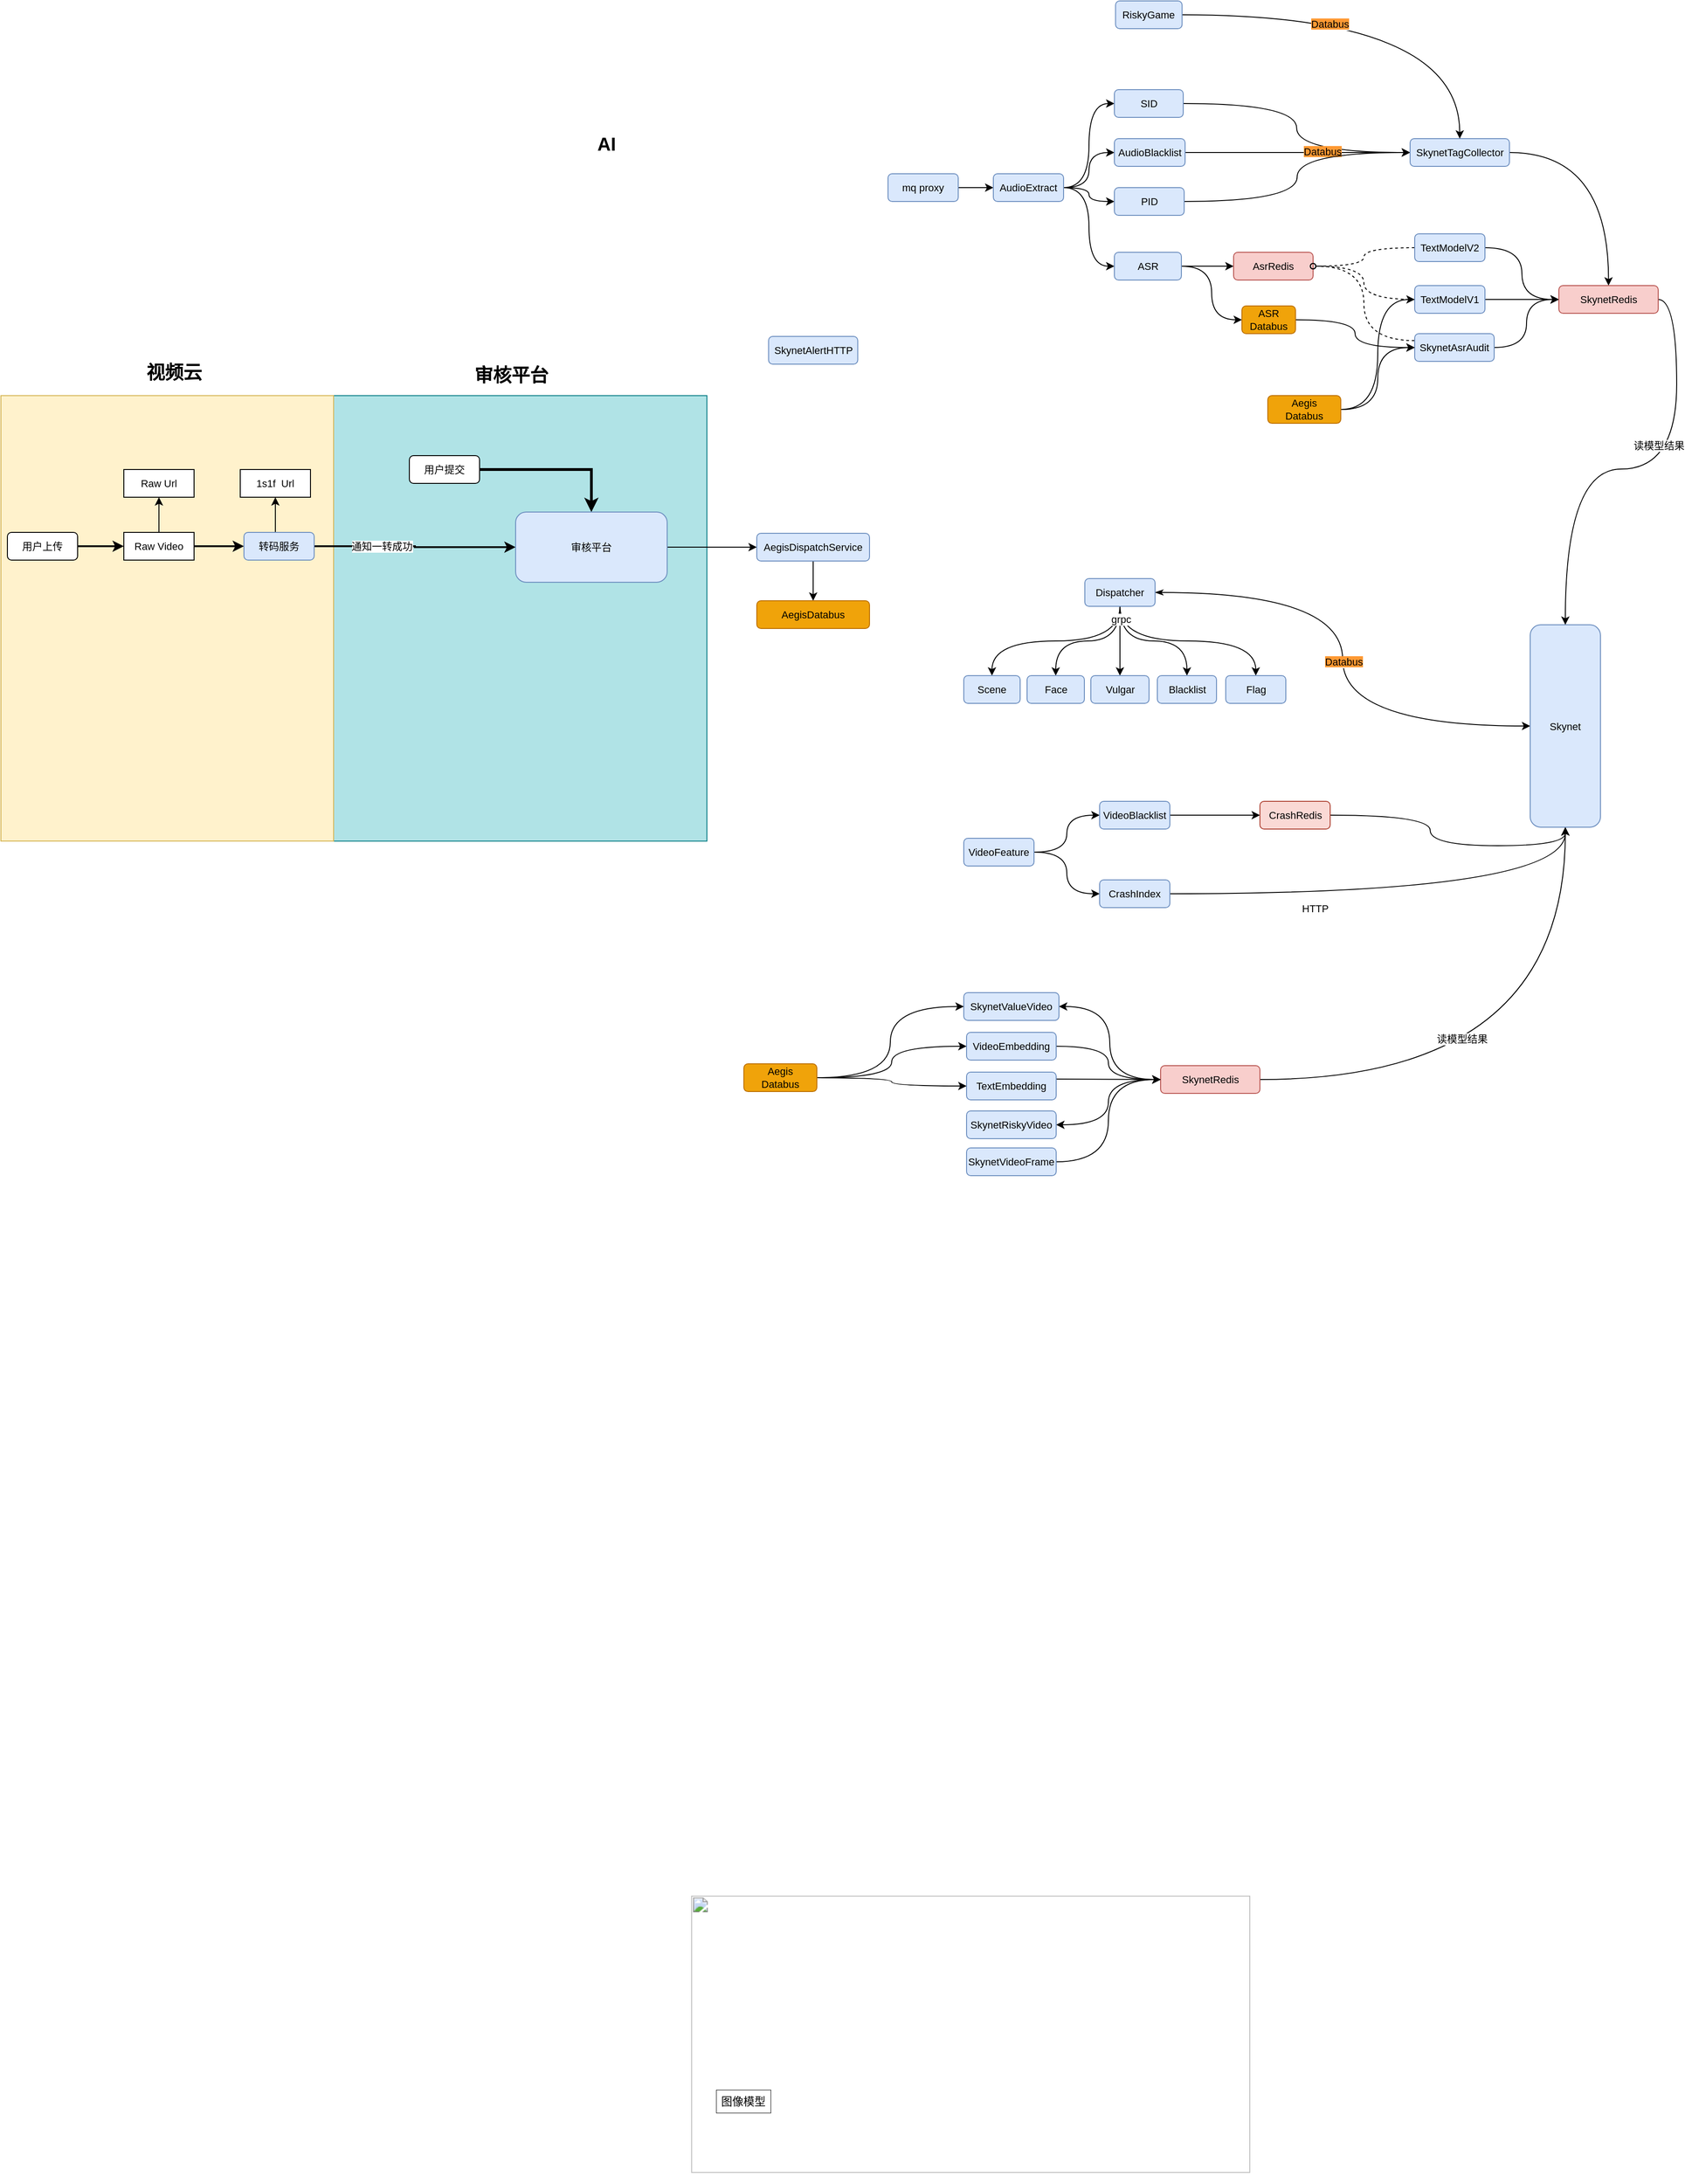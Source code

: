 <mxfile version="21.6.2" type="github">
  <diagram id="Mzif3MlfNewGBexyQ6pW" name="新机审流程">
    <mxGraphModel dx="2603" dy="1522" grid="0" gridSize="10" guides="1" tooltips="1" connect="1" arrows="1" fold="1" page="1" pageScale="1" pageWidth="1169" pageHeight="827" math="0" shadow="0">
      <root>
        <mxCell id="0" />
        <mxCell id="1" parent="0" />
        <mxCell id="kGWkDboD7di_XbReE8EX-249" value="" style="rounded=0;whiteSpace=wrap;html=1;fontSize=11;fillColor=#b0e3e6;strokeColor=#0e8088;" parent="1" vertex="1">
          <mxGeometry x="-209" y="75.06" width="404" height="482" as="geometry" />
        </mxCell>
        <mxCell id="kGWkDboD7di_XbReE8EX-247" value="" style="rounded=0;whiteSpace=wrap;html=1;fontSize=11;fillColor=#fff2cc;strokeColor=#d6b656;" parent="1" vertex="1">
          <mxGeometry x="-569" y="75.06" width="360" height="481.94" as="geometry" />
        </mxCell>
        <mxCell id="kGWkDboD7di_XbReE8EX-1" value="视频云" style="text;html=1;align=center;verticalAlign=middle;resizable=0;points=[];autosize=1;strokeColor=none;fillColor=none;fontStyle=1;fontSize=20;" parent="1" vertex="1">
          <mxGeometry x="-417" y="35" width="70" height="28" as="geometry" />
        </mxCell>
        <mxCell id="kGWkDboD7di_XbReE8EX-31" style="edgeStyle=orthogonalEdgeStyle;rounded=0;orthogonalLoop=1;jettySize=auto;html=1;exitX=1;exitY=0.5;exitDx=0;exitDy=0;entryX=0;entryY=0.5;entryDx=0;entryDy=0;fontSize=11;" parent="1" source="kGWkDboD7di_XbReE8EX-3" target="kGWkDboD7di_XbReE8EX-30" edge="1">
          <mxGeometry relative="1" as="geometry" />
        </mxCell>
        <mxCell id="kGWkDboD7di_XbReE8EX-3" value="&lt;span style=&quot;font-size: 11px;&quot;&gt;mq proxy&lt;/span&gt;" style="rounded=1;whiteSpace=wrap;html=1;fontSize=11;fillColor=#dae8fc;strokeColor=#6c8ebf;" parent="1" vertex="1">
          <mxGeometry x="391" y="-165" width="76" height="30" as="geometry" />
        </mxCell>
        <mxCell id="kGWkDboD7di_XbReE8EX-4" value="Raw Url" style="rounded=0;whiteSpace=wrap;html=1;fontSize=11;" parent="1" vertex="1">
          <mxGeometry x="-436" y="155" width="76" height="30" as="geometry" />
        </mxCell>
        <mxCell id="kGWkDboD7di_XbReE8EX-12" style="edgeStyle=orthogonalEdgeStyle;rounded=0;orthogonalLoop=1;jettySize=auto;html=1;exitX=1;exitY=0.5;exitDx=0;exitDy=0;entryX=0;entryY=0.5;entryDx=0;entryDy=0;fontSize=11;strokeWidth=2;" parent="1" source="kGWkDboD7di_XbReE8EX-7" target="kGWkDboD7di_XbReE8EX-11" edge="1">
          <mxGeometry relative="1" as="geometry" />
        </mxCell>
        <mxCell id="vf4R6eB1hgoiosgvf34Q-3" style="edgeStyle=orthogonalEdgeStyle;rounded=0;orthogonalLoop=1;jettySize=auto;html=1;exitX=0.5;exitY=0;exitDx=0;exitDy=0;entryX=0.5;entryY=1;entryDx=0;entryDy=0;" parent="1" source="kGWkDboD7di_XbReE8EX-7" target="kGWkDboD7di_XbReE8EX-4" edge="1">
          <mxGeometry relative="1" as="geometry" />
        </mxCell>
        <mxCell id="kGWkDboD7di_XbReE8EX-7" value="Raw Video" style="rounded=0;whiteSpace=wrap;html=1;fontSize=11;" parent="1" vertex="1">
          <mxGeometry x="-436" y="223" width="76" height="30" as="geometry" />
        </mxCell>
        <mxCell id="kGWkDboD7di_XbReE8EX-9" value="1s1f&amp;nbsp; Url" style="rounded=0;whiteSpace=wrap;html=1;fontSize=11;" parent="1" vertex="1">
          <mxGeometry x="-310" y="155" width="76" height="30" as="geometry" />
        </mxCell>
        <mxCell id="kGWkDboD7di_XbReE8EX-23" style="edgeStyle=orthogonalEdgeStyle;rounded=0;orthogonalLoop=1;jettySize=auto;html=1;exitX=1;exitY=0.5;exitDx=0;exitDy=0;entryX=0;entryY=0.5;entryDx=0;entryDy=0;fontSize=11;strokeWidth=2;" parent="1" source="kGWkDboD7di_XbReE8EX-11" target="kGWkDboD7di_XbReE8EX-21" edge="1">
          <mxGeometry relative="1" as="geometry" />
        </mxCell>
        <mxCell id="kGWkDboD7di_XbReE8EX-24" value="通知一转成功" style="edgeLabel;html=1;align=center;verticalAlign=middle;resizable=0;points=[];fontSize=11;" parent="kGWkDboD7di_XbReE8EX-23" vertex="1" connectable="0">
          <mxGeometry x="-0.332" relative="1" as="geometry">
            <mxPoint as="offset" />
          </mxGeometry>
        </mxCell>
        <mxCell id="vf4R6eB1hgoiosgvf34Q-4" style="edgeStyle=orthogonalEdgeStyle;rounded=0;orthogonalLoop=1;jettySize=auto;html=1;exitX=0.5;exitY=0;exitDx=0;exitDy=0;entryX=0.5;entryY=1;entryDx=0;entryDy=0;" parent="1" source="kGWkDboD7di_XbReE8EX-11" target="kGWkDboD7di_XbReE8EX-9" edge="1">
          <mxGeometry relative="1" as="geometry" />
        </mxCell>
        <mxCell id="kGWkDboD7di_XbReE8EX-11" value="转码服务" style="rounded=1;whiteSpace=wrap;html=1;fontSize=11;fillColor=#dae8fc;strokeColor=#6c8ebf;" parent="1" vertex="1">
          <mxGeometry x="-306" y="223" width="76" height="30" as="geometry" />
        </mxCell>
        <mxCell id="kGWkDboD7di_XbReE8EX-14" value="审核平台" style="text;html=1;align=center;verticalAlign=middle;resizable=0;points=[];autosize=1;strokeColor=none;fillColor=none;fontStyle=1;fontSize=20;" parent="1" vertex="1">
          <mxGeometry x="-62" y="38" width="90" height="28" as="geometry" />
        </mxCell>
        <mxCell id="kGWkDboD7di_XbReE8EX-17" style="edgeStyle=orthogonalEdgeStyle;rounded=0;orthogonalLoop=1;jettySize=auto;html=1;exitX=1;exitY=0.5;exitDx=0;exitDy=0;entryX=0;entryY=0.5;entryDx=0;entryDy=0;fontSize=11;strokeWidth=2;" parent="1" source="kGWkDboD7di_XbReE8EX-16" target="kGWkDboD7di_XbReE8EX-7" edge="1">
          <mxGeometry relative="1" as="geometry" />
        </mxCell>
        <mxCell id="kGWkDboD7di_XbReE8EX-16" value="用户上传" style="rounded=1;whiteSpace=wrap;html=1;fontSize=11;" parent="1" vertex="1">
          <mxGeometry x="-562" y="223" width="76" height="30" as="geometry" />
        </mxCell>
        <mxCell id="kGWkDboD7di_XbReE8EX-22" style="edgeStyle=orthogonalEdgeStyle;rounded=0;orthogonalLoop=1;jettySize=auto;html=1;exitX=1;exitY=0.5;exitDx=0;exitDy=0;fontSize=11;strokeWidth=3;" parent="1" source="kGWkDboD7di_XbReE8EX-18" target="kGWkDboD7di_XbReE8EX-21" edge="1">
          <mxGeometry relative="1" as="geometry" />
        </mxCell>
        <mxCell id="kGWkDboD7di_XbReE8EX-18" value="用户提交" style="rounded=1;whiteSpace=wrap;html=1;fontSize=11;" parent="1" vertex="1">
          <mxGeometry x="-127" y="140" width="76" height="30" as="geometry" />
        </mxCell>
        <mxCell id="vf4R6eB1hgoiosgvf34Q-8" style="edgeStyle=orthogonalEdgeStyle;rounded=0;orthogonalLoop=1;jettySize=auto;html=1;exitX=1;exitY=0.5;exitDx=0;exitDy=0;" parent="1" source="kGWkDboD7di_XbReE8EX-21" target="vf4R6eB1hgoiosgvf34Q-7" edge="1">
          <mxGeometry relative="1" as="geometry" />
        </mxCell>
        <mxCell id="kGWkDboD7di_XbReE8EX-21" value="审核平台" style="rounded=1;whiteSpace=wrap;html=1;fontSize=11;fillColor=#dae8fc;strokeColor=#6c8ebf;" parent="1" vertex="1">
          <mxGeometry x="-12" y="201" width="164" height="76" as="geometry" />
        </mxCell>
        <mxCell id="vf4R6eB1hgoiosgvf34Q-69" style="edgeStyle=orthogonalEdgeStyle;curved=1;rounded=0;orthogonalLoop=1;jettySize=auto;html=1;exitX=1;exitY=0.5;exitDx=0;exitDy=0;entryX=0;entryY=0.5;entryDx=0;entryDy=0;" parent="1" source="kGWkDboD7di_XbReE8EX-30" target="kGWkDboD7di_XbReE8EX-33" edge="1">
          <mxGeometry relative="1" as="geometry" />
        </mxCell>
        <mxCell id="vf4R6eB1hgoiosgvf34Q-70" style="edgeStyle=orthogonalEdgeStyle;curved=1;rounded=0;orthogonalLoop=1;jettySize=auto;html=1;exitX=1;exitY=0.5;exitDx=0;exitDy=0;entryX=0;entryY=0.5;entryDx=0;entryDy=0;" parent="1" source="kGWkDboD7di_XbReE8EX-30" target="kGWkDboD7di_XbReE8EX-34" edge="1">
          <mxGeometry relative="1" as="geometry" />
        </mxCell>
        <mxCell id="vf4R6eB1hgoiosgvf34Q-71" style="edgeStyle=orthogonalEdgeStyle;curved=1;rounded=0;orthogonalLoop=1;jettySize=auto;html=1;exitX=1;exitY=0.5;exitDx=0;exitDy=0;entryX=0;entryY=0.5;entryDx=0;entryDy=0;" parent="1" source="kGWkDboD7di_XbReE8EX-30" target="kGWkDboD7di_XbReE8EX-37" edge="1">
          <mxGeometry relative="1" as="geometry" />
        </mxCell>
        <mxCell id="vf4R6eB1hgoiosgvf34Q-72" style="edgeStyle=orthogonalEdgeStyle;curved=1;rounded=0;orthogonalLoop=1;jettySize=auto;html=1;exitX=1;exitY=0.5;exitDx=0;exitDy=0;entryX=0;entryY=0.5;entryDx=0;entryDy=0;" parent="1" source="kGWkDboD7di_XbReE8EX-30" target="kGWkDboD7di_XbReE8EX-32" edge="1">
          <mxGeometry relative="1" as="geometry" />
        </mxCell>
        <mxCell id="kGWkDboD7di_XbReE8EX-30" value="&lt;span style=&quot;font-size: 11px;&quot;&gt;AudioExtract&lt;/span&gt;" style="rounded=1;whiteSpace=wrap;html=1;fontSize=11;fillColor=#dae8fc;strokeColor=#6c8ebf;" parent="1" vertex="1">
          <mxGeometry x="505" y="-165" width="76" height="30" as="geometry" />
        </mxCell>
        <mxCell id="vf4R6eB1hgoiosgvf34Q-60" style="edgeStyle=orthogonalEdgeStyle;curved=1;rounded=0;orthogonalLoop=1;jettySize=auto;html=1;exitX=1;exitY=0.5;exitDx=0;exitDy=0;entryX=0;entryY=0.5;entryDx=0;entryDy=0;" parent="1" source="kGWkDboD7di_XbReE8EX-32" target="vf4R6eB1hgoiosgvf34Q-45" edge="1">
          <mxGeometry relative="1" as="geometry" />
        </mxCell>
        <mxCell id="vf4R6eB1hgoiosgvf34Q-61" style="edgeStyle=orthogonalEdgeStyle;curved=1;rounded=0;orthogonalLoop=1;jettySize=auto;html=1;exitX=1;exitY=0.5;exitDx=0;exitDy=0;entryX=0;entryY=0.5;entryDx=0;entryDy=0;" parent="1" source="kGWkDboD7di_XbReE8EX-32" target="kGWkDboD7di_XbReE8EX-55" edge="1">
          <mxGeometry relative="1" as="geometry" />
        </mxCell>
        <mxCell id="kGWkDboD7di_XbReE8EX-32" value="&lt;span style=&quot;font-size: 11px;&quot;&gt;ASR&lt;/span&gt;" style="rounded=1;whiteSpace=wrap;html=1;fontSize=11;fillColor=#dae8fc;strokeColor=#6c8ebf;" parent="1" vertex="1">
          <mxGeometry x="636" y="-80" width="72.5" height="30" as="geometry" />
        </mxCell>
        <mxCell id="vf4R6eB1hgoiosgvf34Q-53" style="edgeStyle=orthogonalEdgeStyle;curved=1;rounded=0;orthogonalLoop=1;jettySize=auto;html=1;exitX=1;exitY=0.5;exitDx=0;exitDy=0;entryX=0;entryY=0.5;entryDx=0;entryDy=0;" parent="1" source="kGWkDboD7di_XbReE8EX-33" target="kGWkDboD7di_XbReE8EX-45" edge="1">
          <mxGeometry relative="1" as="geometry">
            <mxPoint x="753.83" y="-188" as="targetPoint" />
          </mxGeometry>
        </mxCell>
        <mxCell id="kGWkDboD7di_XbReE8EX-33" value="&lt;span style=&quot;font-size: 11px;&quot;&gt;SID&lt;/span&gt;" style="rounded=1;whiteSpace=wrap;html=1;fontSize=11;fillColor=#dae8fc;strokeColor=#6c8ebf;" parent="1" vertex="1">
          <mxGeometry x="636" y="-256" width="74.5" height="30" as="geometry" />
        </mxCell>
        <mxCell id="vf4R6eB1hgoiosgvf34Q-54" style="edgeStyle=orthogonalEdgeStyle;curved=1;rounded=0;orthogonalLoop=1;jettySize=auto;html=1;exitX=1;exitY=0.5;exitDx=0;exitDy=0;entryX=0;entryY=0.5;entryDx=0;entryDy=0;" parent="1" source="kGWkDboD7di_XbReE8EX-34" target="kGWkDboD7di_XbReE8EX-45" edge="1">
          <mxGeometry relative="1" as="geometry">
            <mxPoint x="855" y="-188" as="targetPoint" />
          </mxGeometry>
        </mxCell>
        <mxCell id="vf4R6eB1hgoiosgvf34Q-57" value="&lt;span style=&quot;background-color: rgb(255, 153, 51);&quot;&gt;Databus&lt;/span&gt;" style="edgeLabel;html=1;align=center;verticalAlign=middle;resizable=0;points=[];" parent="vf4R6eB1hgoiosgvf34Q-54" vertex="1" connectable="0">
          <mxGeometry x="0.218" y="1" relative="1" as="geometry">
            <mxPoint as="offset" />
          </mxGeometry>
        </mxCell>
        <mxCell id="kGWkDboD7di_XbReE8EX-34" value="&lt;span style=&quot;font-size: 11px;&quot;&gt;AudioBlacklist&lt;/span&gt;" style="rounded=1;whiteSpace=wrap;html=1;fontSize=11;fillColor=#dae8fc;strokeColor=#6c8ebf;" parent="1" vertex="1">
          <mxGeometry x="636" y="-203" width="76.5" height="30" as="geometry" />
        </mxCell>
        <mxCell id="vf4R6eB1hgoiosgvf34Q-55" style="edgeStyle=orthogonalEdgeStyle;curved=1;rounded=0;orthogonalLoop=1;jettySize=auto;html=1;exitX=1;exitY=0.5;exitDx=0;exitDy=0;entryX=0;entryY=0.5;entryDx=0;entryDy=0;" parent="1" source="kGWkDboD7di_XbReE8EX-37" target="kGWkDboD7di_XbReE8EX-45" edge="1">
          <mxGeometry relative="1" as="geometry">
            <mxPoint x="753.83" y="-188" as="targetPoint" />
          </mxGeometry>
        </mxCell>
        <mxCell id="kGWkDboD7di_XbReE8EX-37" value="&lt;span style=&quot;font-size: 11px;&quot;&gt;PID&lt;/span&gt;" style="rounded=1;whiteSpace=wrap;html=1;fontSize=11;fillColor=#dae8fc;strokeColor=#6c8ebf;" parent="1" vertex="1">
          <mxGeometry x="636" y="-150" width="75.5" height="30" as="geometry" />
        </mxCell>
        <mxCell id="kGWkDboD7di_XbReE8EX-77" style="edgeStyle=orthogonalEdgeStyle;curved=1;rounded=0;orthogonalLoop=1;jettySize=auto;html=1;exitX=1;exitY=0.5;exitDx=0;exitDy=0;entryX=0;entryY=0.5;entryDx=0;entryDy=0;fontSize=11;startArrow=none;startFill=0;" parent="1" source="kGWkDboD7di_XbReE8EX-42" target="vf4R6eB1hgoiosgvf34Q-9" edge="1">
          <mxGeometry relative="1" as="geometry" />
        </mxCell>
        <mxCell id="vf4R6eB1hgoiosgvf34Q-65" style="edgeStyle=orthogonalEdgeStyle;curved=1;rounded=0;orthogonalLoop=1;jettySize=auto;html=1;exitX=0;exitY=0.25;exitDx=0;exitDy=0;entryX=1;entryY=0.5;entryDx=0;entryDy=0;strokeColor=default;endArrow=oval;endFill=0;dashed=1;" parent="1" source="kGWkDboD7di_XbReE8EX-42" target="kGWkDboD7di_XbReE8EX-55" edge="1">
          <mxGeometry relative="1" as="geometry" />
        </mxCell>
        <mxCell id="kGWkDboD7di_XbReE8EX-42" value="&lt;span style=&quot;font-size: 11px;&quot;&gt;SkynetAsrAudit&lt;/span&gt;" style="rounded=1;whiteSpace=wrap;html=1;fontSize=11;fillColor=#dae8fc;strokeColor=#6c8ebf;" parent="1" vertex="1">
          <mxGeometry x="961" y="8" width="86" height="30" as="geometry" />
        </mxCell>
        <mxCell id="vf4R6eB1hgoiosgvf34Q-59" style="edgeStyle=orthogonalEdgeStyle;curved=1;rounded=0;orthogonalLoop=1;jettySize=auto;html=1;exitX=1;exitY=0.5;exitDx=0;exitDy=0;entryX=0.5;entryY=0;entryDx=0;entryDy=0;" parent="1" source="kGWkDboD7di_XbReE8EX-45" target="vf4R6eB1hgoiosgvf34Q-9" edge="1">
          <mxGeometry relative="1" as="geometry">
            <mxPoint x="1099" y="-180" as="targetPoint" />
          </mxGeometry>
        </mxCell>
        <mxCell id="kGWkDboD7di_XbReE8EX-45" value="&lt;span style=&quot;font-size: 11px;&quot;&gt;SkynetTagCollector&lt;/span&gt;" style="rounded=1;whiteSpace=wrap;html=1;fontSize=11;fillColor=#dae8fc;strokeColor=#6c8ebf;" parent="1" vertex="1">
          <mxGeometry x="956" y="-203" width="107.5" height="30" as="geometry" />
        </mxCell>
        <mxCell id="kGWkDboD7di_XbReE8EX-55" value="&lt;span style=&quot;font-size: 11px;&quot;&gt;AsrRedis&lt;/span&gt;" style="rounded=1;whiteSpace=wrap;html=1;fontSize=11;fillColor=#f8cecc;strokeColor=#b85450;" parent="1" vertex="1">
          <mxGeometry x="765" y="-80" width="86" height="30" as="geometry" />
        </mxCell>
        <mxCell id="vf4R6eB1hgoiosgvf34Q-23" style="edgeStyle=orthogonalEdgeStyle;curved=1;rounded=0;orthogonalLoop=1;jettySize=auto;html=1;exitX=1;exitY=0.5;exitDx=0;exitDy=0;entryX=0.5;entryY=1;entryDx=0;entryDy=0;" parent="1" source="kGWkDboD7di_XbReE8EX-59" target="kGWkDboD7di_XbReE8EX-29" edge="1">
          <mxGeometry relative="1" as="geometry" />
        </mxCell>
        <mxCell id="vf4R6eB1hgoiosgvf34Q-37" value="读模型结果" style="edgeLabel;html=1;align=center;verticalAlign=middle;resizable=0;points=[];" parent="vf4R6eB1hgoiosgvf34Q-23" vertex="1" connectable="0">
          <mxGeometry x="-0.276" y="44" relative="1" as="geometry">
            <mxPoint as="offset" />
          </mxGeometry>
        </mxCell>
        <mxCell id="kGWkDboD7di_XbReE8EX-59" value="&lt;span style=&quot;font-size: 11px;&quot;&gt;SkynetRedis&lt;/span&gt;" style="rounded=1;whiteSpace=wrap;html=1;fontSize=11;fillColor=#f8cecc;strokeColor=#b85450;flipH=0;flipV=0;" parent="1" vertex="1">
          <mxGeometry x="686" y="800" width="107.5" height="30" as="geometry" />
        </mxCell>
        <mxCell id="kGWkDboD7di_XbReE8EX-75" style="edgeStyle=orthogonalEdgeStyle;curved=1;rounded=0;orthogonalLoop=1;jettySize=auto;html=1;exitX=1;exitY=0.5;exitDx=0;exitDy=0;fontSize=11;startArrow=none;startFill=0;" parent="1" source="kGWkDboD7di_XbReE8EX-62" target="vf4R6eB1hgoiosgvf34Q-9" edge="1">
          <mxGeometry relative="1" as="geometry" />
        </mxCell>
        <mxCell id="vf4R6eB1hgoiosgvf34Q-64" style="edgeStyle=orthogonalEdgeStyle;curved=1;rounded=0;orthogonalLoop=1;jettySize=auto;html=1;exitX=0;exitY=0.5;exitDx=0;exitDy=0;entryX=1;entryY=0.5;entryDx=0;entryDy=0;strokeColor=default;endArrow=oval;endFill=0;dashed=1;" parent="1" source="kGWkDboD7di_XbReE8EX-62" target="kGWkDboD7di_XbReE8EX-55" edge="1">
          <mxGeometry relative="1" as="geometry" />
        </mxCell>
        <mxCell id="kGWkDboD7di_XbReE8EX-62" value="TextModelV1" style="rounded=1;whiteSpace=wrap;html=1;fontSize=11;fillColor=#dae8fc;strokeColor=#6c8ebf;" parent="1" vertex="1">
          <mxGeometry x="961" y="-44" width="76" height="30" as="geometry" />
        </mxCell>
        <mxCell id="kGWkDboD7di_XbReE8EX-74" style="edgeStyle=orthogonalEdgeStyle;curved=1;rounded=0;orthogonalLoop=1;jettySize=auto;html=1;exitX=1;exitY=0.5;exitDx=0;exitDy=0;fontSize=11;startArrow=none;startFill=0;entryX=0;entryY=0.5;entryDx=0;entryDy=0;" parent="1" source="kGWkDboD7di_XbReE8EX-63" target="vf4R6eB1hgoiosgvf34Q-9" edge="1">
          <mxGeometry relative="1" as="geometry" />
        </mxCell>
        <mxCell id="vf4R6eB1hgoiosgvf34Q-62" style="edgeStyle=orthogonalEdgeStyle;curved=1;rounded=0;orthogonalLoop=1;jettySize=auto;html=1;exitX=0;exitY=0.5;exitDx=0;exitDy=0;entryX=1;entryY=0.5;entryDx=0;entryDy=0;strokeColor=default;endArrow=oval;endFill=0;dashed=1;" parent="1" source="kGWkDboD7di_XbReE8EX-63" target="kGWkDboD7di_XbReE8EX-55" edge="1">
          <mxGeometry relative="1" as="geometry" />
        </mxCell>
        <mxCell id="kGWkDboD7di_XbReE8EX-63" value="TextModelV2" style="rounded=1;whiteSpace=wrap;html=1;fontSize=11;fillColor=#dae8fc;strokeColor=#6c8ebf;" parent="1" vertex="1">
          <mxGeometry x="961" y="-100" width="76" height="30" as="geometry" />
        </mxCell>
        <mxCell id="vf4R6eB1hgoiosgvf34Q-12" style="edgeStyle=orthogonalEdgeStyle;curved=1;rounded=0;orthogonalLoop=1;jettySize=auto;html=1;exitX=1;exitY=0.5;exitDx=0;exitDy=0;entryX=0;entryY=0.5;entryDx=0;entryDy=0;" parent="1" source="kGWkDboD7di_XbReE8EX-79" target="kGWkDboD7di_XbReE8EX-98" edge="1">
          <mxGeometry relative="1" as="geometry" />
        </mxCell>
        <mxCell id="vf4R6eB1hgoiosgvf34Q-13" style="edgeStyle=orthogonalEdgeStyle;curved=1;rounded=0;orthogonalLoop=1;jettySize=auto;html=1;exitX=1;exitY=0.5;exitDx=0;exitDy=0;entryX=0;entryY=0.5;entryDx=0;entryDy=0;" parent="1" source="kGWkDboD7di_XbReE8EX-79" target="kGWkDboD7di_XbReE8EX-94" edge="1">
          <mxGeometry relative="1" as="geometry" />
        </mxCell>
        <mxCell id="kGWkDboD7di_XbReE8EX-79" value="VideoFeature" style="rounded=1;whiteSpace=wrap;html=1;fontSize=11;fillColor=#dae8fc;strokeColor=#6c8ebf;" parent="1" vertex="1">
          <mxGeometry x="473.0" y="554" width="76" height="30" as="geometry" />
        </mxCell>
        <mxCell id="vf4R6eB1hgoiosgvf34Q-27" style="edgeStyle=orthogonalEdgeStyle;curved=1;rounded=0;orthogonalLoop=1;jettySize=auto;html=1;exitX=0.5;exitY=1;exitDx=0;exitDy=0;" parent="1" source="kGWkDboD7di_XbReE8EX-85" target="kGWkDboD7di_XbReE8EX-110" edge="1">
          <mxGeometry relative="1" as="geometry" />
        </mxCell>
        <mxCell id="vf4R6eB1hgoiosgvf34Q-28" style="edgeStyle=orthogonalEdgeStyle;curved=1;rounded=0;orthogonalLoop=1;jettySize=auto;html=1;exitX=0.5;exitY=1;exitDx=0;exitDy=0;" parent="1" source="kGWkDboD7di_XbReE8EX-85" target="kGWkDboD7di_XbReE8EX-113" edge="1">
          <mxGeometry relative="1" as="geometry" />
        </mxCell>
        <mxCell id="vf4R6eB1hgoiosgvf34Q-29" style="edgeStyle=orthogonalEdgeStyle;curved=1;rounded=0;orthogonalLoop=1;jettySize=auto;html=1;exitX=0.5;exitY=1;exitDx=0;exitDy=0;entryX=0.5;entryY=0;entryDx=0;entryDy=0;" parent="1" source="kGWkDboD7di_XbReE8EX-85" target="kGWkDboD7di_XbReE8EX-106" edge="1">
          <mxGeometry relative="1" as="geometry" />
        </mxCell>
        <mxCell id="vf4R6eB1hgoiosgvf34Q-30" style="edgeStyle=orthogonalEdgeStyle;curved=1;rounded=0;orthogonalLoop=1;jettySize=auto;html=1;exitX=0.5;exitY=1;exitDx=0;exitDy=0;" parent="1" source="kGWkDboD7di_XbReE8EX-85" target="kGWkDboD7di_XbReE8EX-117" edge="1">
          <mxGeometry relative="1" as="geometry" />
        </mxCell>
        <mxCell id="vf4R6eB1hgoiosgvf34Q-31" style="edgeStyle=orthogonalEdgeStyle;curved=1;rounded=0;orthogonalLoop=1;jettySize=auto;html=1;exitX=0.5;exitY=1;exitDx=0;exitDy=0;entryX=0.5;entryY=0;entryDx=0;entryDy=0;" parent="1" source="kGWkDboD7di_XbReE8EX-85" target="kGWkDboD7di_XbReE8EX-116" edge="1">
          <mxGeometry relative="1" as="geometry" />
        </mxCell>
        <mxCell id="vf4R6eB1hgoiosgvf34Q-32" value="grpc" style="edgeLabel;html=1;align=center;verticalAlign=middle;resizable=0;points=[];" parent="vf4R6eB1hgoiosgvf34Q-31" vertex="1" connectable="0">
          <mxGeometry x="-0.877" y="1" relative="1" as="geometry">
            <mxPoint as="offset" />
          </mxGeometry>
        </mxCell>
        <mxCell id="vf4R6eB1hgoiosgvf34Q-33" style="edgeStyle=orthogonalEdgeStyle;curved=1;rounded=0;orthogonalLoop=1;jettySize=auto;html=1;exitX=1;exitY=0.5;exitDx=0;exitDy=0;entryX=0;entryY=0.5;entryDx=0;entryDy=0;startArrow=classicThin;startFill=1;" parent="1" source="kGWkDboD7di_XbReE8EX-85" target="kGWkDboD7di_XbReE8EX-29" edge="1">
          <mxGeometry relative="1" as="geometry" />
        </mxCell>
        <mxCell id="vf4R6eB1hgoiosgvf34Q-34" value="&lt;span style=&quot;background-color: rgb(255, 153, 51);&quot;&gt;Databus&lt;/span&gt;" style="edgeLabel;html=1;align=center;verticalAlign=middle;resizable=0;points=[];" parent="vf4R6eB1hgoiosgvf34Q-33" vertex="1" connectable="0">
          <mxGeometry x="0.01" y="1" relative="1" as="geometry">
            <mxPoint as="offset" />
          </mxGeometry>
        </mxCell>
        <mxCell id="kGWkDboD7di_XbReE8EX-85" value="Dispatcher" style="rounded=1;whiteSpace=wrap;html=1;fontSize=11;fillColor=#dae8fc;strokeColor=#6c8ebf;direction=east;" parent="1" vertex="1">
          <mxGeometry x="604" y="273" width="76" height="30" as="geometry" />
        </mxCell>
        <mxCell id="vf4R6eB1hgoiosgvf34Q-16" style="edgeStyle=orthogonalEdgeStyle;curved=1;rounded=0;orthogonalLoop=1;jettySize=auto;html=1;exitX=1;exitY=0.5;exitDx=0;exitDy=0;" parent="1" source="kGWkDboD7di_XbReE8EX-94" target="kGWkDboD7di_XbReE8EX-29" edge="1">
          <mxGeometry relative="1" as="geometry" />
        </mxCell>
        <mxCell id="vf4R6eB1hgoiosgvf34Q-17" value="HTTP" style="edgeLabel;html=1;align=center;verticalAlign=middle;resizable=0;points=[];" parent="vf4R6eB1hgoiosgvf34Q-16" vertex="1" connectable="0">
          <mxGeometry x="-0.375" y="-16" relative="1" as="geometry">
            <mxPoint as="offset" />
          </mxGeometry>
        </mxCell>
        <mxCell id="kGWkDboD7di_XbReE8EX-94" value="CrashIndex" style="rounded=1;whiteSpace=wrap;html=1;fontSize=11;fillColor=#dae8fc;strokeColor=#6c8ebf;" parent="1" vertex="1">
          <mxGeometry x="620.0" y="599" width="76" height="30" as="geometry" />
        </mxCell>
        <mxCell id="vf4R6eB1hgoiosgvf34Q-14" style="edgeStyle=orthogonalEdgeStyle;curved=1;rounded=0;orthogonalLoop=1;jettySize=auto;html=1;exitX=1;exitY=0.5;exitDx=0;exitDy=0;entryX=0;entryY=0.5;entryDx=0;entryDy=0;" parent="1" source="kGWkDboD7di_XbReE8EX-98" target="kGWkDboD7di_XbReE8EX-304" edge="1">
          <mxGeometry relative="1" as="geometry" />
        </mxCell>
        <mxCell id="kGWkDboD7di_XbReE8EX-98" value="VideoBlacklist" style="rounded=1;whiteSpace=wrap;html=1;fontSize=11;fillColor=#dae8fc;strokeColor=#6c8ebf;strokeWidth=1;" parent="1" vertex="1">
          <mxGeometry x="620" y="514" width="76" height="30" as="geometry" />
        </mxCell>
        <mxCell id="kGWkDboD7di_XbReE8EX-106" value="Vulgar" style="rounded=1;whiteSpace=wrap;html=1;fontSize=11;fillColor=#dae8fc;strokeColor=#6c8ebf;direction=east;" parent="1" vertex="1">
          <mxGeometry x="610.5" y="378" width="63" height="30" as="geometry" />
        </mxCell>
        <mxCell id="kGWkDboD7di_XbReE8EX-110" value="Scene" style="rounded=1;whiteSpace=wrap;html=1;fontSize=11;fillColor=#dae8fc;strokeColor=#6c8ebf;direction=east;" parent="1" vertex="1">
          <mxGeometry x="473" y="378" width="61" height="30" as="geometry" />
        </mxCell>
        <mxCell id="kGWkDboD7di_XbReE8EX-113" value="Face" style="rounded=1;whiteSpace=wrap;html=1;fontSize=11;fillColor=#dae8fc;strokeColor=#6c8ebf;direction=east;" parent="1" vertex="1">
          <mxGeometry x="541.5" y="378" width="62" height="30" as="geometry" />
        </mxCell>
        <mxCell id="kGWkDboD7di_XbReE8EX-117" value="Blacklist" style="rounded=1;whiteSpace=wrap;html=1;fontSize=11;fillColor=#dae8fc;strokeColor=#6c8ebf;direction=east;" parent="1" vertex="1">
          <mxGeometry x="682.5" y="378" width="64" height="30" as="geometry" />
        </mxCell>
        <mxCell id="kGWkDboD7di_XbReE8EX-266" style="edgeStyle=orthogonalEdgeStyle;curved=1;rounded=0;orthogonalLoop=1;jettySize=auto;html=1;exitX=1;exitY=0.5;exitDx=0;exitDy=0;entryX=0;entryY=0.5;entryDx=0;entryDy=0;shadow=0;fontSize=11;startArrow=classic;startFill=1;strokeWidth=1;" parent="1" source="kGWkDboD7di_XbReE8EX-129" target="kGWkDboD7di_XbReE8EX-59" edge="1">
          <mxGeometry relative="1" as="geometry" />
        </mxCell>
        <mxCell id="kGWkDboD7di_XbReE8EX-129" value="SkynetValueVideo" style="rounded=1;whiteSpace=wrap;html=1;fontSize=11;fillColor=#dae8fc;strokeColor=#6c8ebf;flipH=0;flipV=0;" parent="1" vertex="1">
          <mxGeometry x="473.0" y="721" width="103" height="30" as="geometry" />
        </mxCell>
        <mxCell id="kGWkDboD7di_XbReE8EX-267" style="edgeStyle=orthogonalEdgeStyle;curved=1;rounded=0;orthogonalLoop=1;jettySize=auto;html=1;exitX=1;exitY=0.5;exitDx=0;exitDy=0;entryX=0;entryY=0.5;entryDx=0;entryDy=0;shadow=0;fontSize=11;startArrow=none;startFill=0;strokeWidth=1;" parent="1" source="kGWkDboD7di_XbReE8EX-134" target="kGWkDboD7di_XbReE8EX-59" edge="1">
          <mxGeometry relative="1" as="geometry" />
        </mxCell>
        <mxCell id="kGWkDboD7di_XbReE8EX-134" value="VideoEmbedding" style="rounded=1;whiteSpace=wrap;html=1;fontSize=11;fillColor=#dae8fc;strokeColor=#6c8ebf;flipH=0;flipV=0;" parent="1" vertex="1">
          <mxGeometry x="476.0" y="764" width="97" height="30" as="geometry" />
        </mxCell>
        <mxCell id="kGWkDboD7di_XbReE8EX-268" style="edgeStyle=orthogonalEdgeStyle;curved=1;rounded=0;orthogonalLoop=1;jettySize=auto;html=1;exitX=1;exitY=0.25;exitDx=0;exitDy=0;shadow=0;fontSize=11;startArrow=none;startFill=0;strokeWidth=1;entryX=0;entryY=0.5;entryDx=0;entryDy=0;" parent="1" source="kGWkDboD7di_XbReE8EX-136" target="kGWkDboD7di_XbReE8EX-59" edge="1">
          <mxGeometry relative="1" as="geometry">
            <mxPoint x="339.83" y="952" as="targetPoint" />
          </mxGeometry>
        </mxCell>
        <mxCell id="kGWkDboD7di_XbReE8EX-136" value="TextEmbedding" style="rounded=1;whiteSpace=wrap;html=1;fontSize=11;fillColor=#dae8fc;strokeColor=#6c8ebf;flipH=0;flipV=0;" parent="1" vertex="1">
          <mxGeometry x="476.0" y="807" width="97" height="30" as="geometry" />
        </mxCell>
        <mxCell id="kGWkDboD7di_XbReE8EX-269" style="edgeStyle=orthogonalEdgeStyle;curved=1;rounded=0;orthogonalLoop=1;jettySize=auto;html=1;exitX=1;exitY=0.5;exitDx=0;exitDy=0;entryX=0;entryY=0.5;entryDx=0;entryDy=0;shadow=0;fontSize=11;startArrow=classic;startFill=1;strokeWidth=1;" parent="1" source="kGWkDboD7di_XbReE8EX-227" target="kGWkDboD7di_XbReE8EX-59" edge="1">
          <mxGeometry relative="1" as="geometry" />
        </mxCell>
        <mxCell id="kGWkDboD7di_XbReE8EX-227" value="SkynetRiskyVideo" style="rounded=1;whiteSpace=wrap;html=1;fontSize=11;fillColor=#dae8fc;strokeColor=#6c8ebf;flipH=0;flipV=0;" parent="1" vertex="1">
          <mxGeometry x="476.0" y="849" width="97" height="30" as="geometry" />
        </mxCell>
        <mxCell id="vf4R6eB1hgoiosgvf34Q-73" style="edgeStyle=orthogonalEdgeStyle;curved=1;rounded=0;orthogonalLoop=1;jettySize=auto;html=1;exitX=1;exitY=0.5;exitDx=0;exitDy=0;entryX=0.5;entryY=0;entryDx=0;entryDy=0;" parent="1" source="kGWkDboD7di_XbReE8EX-238" target="kGWkDboD7di_XbReE8EX-45" edge="1">
          <mxGeometry relative="1" as="geometry" />
        </mxCell>
        <mxCell id="vf4R6eB1hgoiosgvf34Q-74" value="&lt;span style=&quot;background-color: rgb(255, 153, 51);&quot;&gt;Databus&lt;/span&gt;" style="edgeLabel;html=1;align=center;verticalAlign=middle;resizable=0;points=[];" parent="vf4R6eB1hgoiosgvf34Q-73" vertex="1" connectable="0">
          <mxGeometry x="-0.265" y="-10" relative="1" as="geometry">
            <mxPoint as="offset" />
          </mxGeometry>
        </mxCell>
        <mxCell id="kGWkDboD7di_XbReE8EX-238" value="RiskyGame" style="rounded=1;whiteSpace=wrap;html=1;fontSize=11;fillColor=#dae8fc;strokeColor=#6c8ebf;" parent="1" vertex="1">
          <mxGeometry x="637.25" y="-352" width="72" height="30" as="geometry" />
        </mxCell>
        <mxCell id="kGWkDboD7di_XbReE8EX-29" value="&lt;span style=&quot;font-size: 11px;&quot;&gt;Skynet&lt;/span&gt;" style="rounded=1;whiteSpace=wrap;html=1;fontSize=11;fillColor=#dae8fc;strokeColor=#6c8ebf;" parent="1" vertex="1">
          <mxGeometry x="1086" y="323" width="76" height="219" as="geometry" />
        </mxCell>
        <mxCell id="kGWkDboD7di_XbReE8EX-116" value="Flag" style="rounded=1;whiteSpace=wrap;html=1;fontSize=11;fillColor=#dae8fc;strokeColor=#6c8ebf;direction=east;" parent="1" vertex="1">
          <mxGeometry x="756.5" y="378" width="65" height="30" as="geometry" />
        </mxCell>
        <mxCell id="kGWkDboD7di_XbReE8EX-295" value="&lt;span style=&quot;font-size: 11px;&quot;&gt;SkynetAlertHTTP&lt;/span&gt;" style="rounded=1;whiteSpace=wrap;html=1;fontSize=11;fillColor=#dae8fc;strokeColor=#6c8ebf;" parent="1" vertex="1">
          <mxGeometry x="261.75" y="11" width="96.5" height="30" as="geometry" />
        </mxCell>
        <mxCell id="vf4R6eB1hgoiosgvf34Q-15" style="edgeStyle=orthogonalEdgeStyle;curved=1;rounded=0;orthogonalLoop=1;jettySize=auto;html=1;exitX=1;exitY=0.5;exitDx=0;exitDy=0;entryX=0.5;entryY=1;entryDx=0;entryDy=0;" parent="1" source="kGWkDboD7di_XbReE8EX-304" target="kGWkDboD7di_XbReE8EX-29" edge="1">
          <mxGeometry relative="1" as="geometry" />
        </mxCell>
        <mxCell id="kGWkDboD7di_XbReE8EX-304" value="CrashRedis" style="rounded=1;whiteSpace=wrap;html=1;fontSize=11;fillColor=#fad9d5;strokeColor=#ae4132;strokeWidth=1;" parent="1" vertex="1">
          <mxGeometry x="793.5" y="514" width="76" height="30" as="geometry" />
        </mxCell>
        <mxCell id="7Qb2B7hWJv66uCLkFHdZ-2" value="AI" style="text;html=1;align=center;verticalAlign=middle;resizable=0;points=[];autosize=1;strokeColor=none;fillColor=none;fontSize=20;fontStyle=1" parent="1" vertex="1">
          <mxGeometry x="71" y="-212" width="30" height="28" as="geometry" />
        </mxCell>
        <mxCell id="vf4R6eB1hgoiosgvf34Q-11" style="edgeStyle=orthogonalEdgeStyle;curved=1;rounded=0;orthogonalLoop=1;jettySize=auto;html=1;exitX=1;exitY=0.5;exitDx=0;exitDy=0;entryX=0;entryY=0.5;entryDx=0;entryDy=0;" parent="1" source="7Qb2B7hWJv66uCLkFHdZ-6" target="kGWkDboD7di_XbReE8EX-59" edge="1">
          <mxGeometry relative="1" as="geometry" />
        </mxCell>
        <mxCell id="7Qb2B7hWJv66uCLkFHdZ-6" value="SkynetVideoFrame" style="rounded=1;whiteSpace=wrap;html=1;fontSize=11;fillColor=#dae8fc;strokeColor=#6c8ebf;flipH=0;flipV=0;" parent="1" vertex="1">
          <mxGeometry x="476.0" y="889" width="97" height="30" as="geometry" />
        </mxCell>
        <mxCell id="PJ2n8iGxlKjYNNfUEFyu-1" value="&lt;meta charset=&quot;utf-8&quot;&gt;&lt;div style=&quot;color: rgb(0, 0, 0); font-size: medium; font-style: normal; font-variant-ligatures: normal; font-variant-caps: normal; font-weight: 400; letter-spacing: normal; orphans: 2; text-align: start; text-indent: 0px; text-transform: none; widows: 2; word-spacing: 0px; -webkit-text-stroke-width: 0px; text-decoration-thickness: initial; text-decoration-style: initial; text-decoration-color: initial;&quot; data-hash=&quot;d41d8cd98f00b204e9800998ecf8427e&quot; data-version=&quot;3.0.0&quot;&gt;&lt;/div&gt;&lt;div style=&quot;color: rgb(0, 0, 0); font-size: medium; font-style: normal; font-variant-ligatures: normal; font-variant-caps: normal; font-weight: 400; letter-spacing: normal; orphans: 2; text-align: start; text-indent: 0px; text-transform: none; widows: 2; word-spacing: 0px; -webkit-text-stroke-width: 0px; text-decoration-thickness: initial; text-decoration-style: initial; text-decoration-color: initial;&quot;&gt;&lt;div class=&quot;document&quot;&gt;&lt;div class=&quot;section&quot;&gt;&lt;p style=&quot;text-align: left; line-height: 1.3px; margin-top: 4px; margin-bottom: 4px;&quot; class=&quot;paragraph text-align-type-left pap-line-1.3 pap-line-rule-auto pap-spacing-before-3pt pap-spacing-after-3pt&quot;&gt;&lt;span style=&quot;display: inline-block; overflow: hidden; transform: rotate(0deg); width: 604.733px; height: 299.563px;&quot; class=&quot;image-wrapper&quot;&gt;&lt;img style=&quot;margin-left: 0px; margin-top: 0px; width: 604.733px; height: 299.563px;&quot; height=&quot;299.563px&quot; width=&quot;604.733&quot; src=&quot;https://wdcdn.qpic.cn/MTY4ODg1MDgxNTMwMzM3OA_322669__O6tu0zqx6BO3Ktv_1673539197?w=1510&amp;amp;h=748&quot; id=&quot;4bb36977&quot;&gt;&lt;/span&gt;&lt;/p&gt;&lt;/div&gt;&lt;/div&gt;&lt;/div&gt;" style="text;whiteSpace=wrap;html=1;fontSize=20;" parent="1" vertex="1">
          <mxGeometry x="176.002" y="1686.997" width="540" height="322" as="geometry" />
        </mxCell>
        <mxCell id="PJ2n8iGxlKjYNNfUEFyu-3" value="图像模型" style="whiteSpace=wrap;html=1;fontSize=12;strokeWidth=0.5;" parent="1" vertex="1">
          <mxGeometry x="205" y="1908" width="59" height="25" as="geometry" />
        </mxCell>
        <mxCell id="vf4R6eB1hgoiosgvf34Q-41" style="edgeStyle=orthogonalEdgeStyle;curved=1;rounded=0;orthogonalLoop=1;jettySize=auto;html=1;exitX=0.5;exitY=1;exitDx=0;exitDy=0;entryX=0.5;entryY=0;entryDx=0;entryDy=0;" parent="1" source="vf4R6eB1hgoiosgvf34Q-7" target="vf4R6eB1hgoiosgvf34Q-40" edge="1">
          <mxGeometry relative="1" as="geometry" />
        </mxCell>
        <mxCell id="vf4R6eB1hgoiosgvf34Q-7" value="&lt;span style=&quot;font-size: 11px;&quot;&gt;AegisDispatchService&lt;/span&gt;" style="rounded=1;whiteSpace=wrap;html=1;fontSize=11;fillColor=#dae8fc;strokeColor=#6c8ebf;" parent="1" vertex="1">
          <mxGeometry x="249.0" y="224.0" width="122" height="30" as="geometry" />
        </mxCell>
        <mxCell id="vf4R6eB1hgoiosgvf34Q-35" style="edgeStyle=orthogonalEdgeStyle;curved=1;rounded=0;orthogonalLoop=1;jettySize=auto;html=1;exitX=1;exitY=0.5;exitDx=0;exitDy=0;entryX=0.5;entryY=0;entryDx=0;entryDy=0;" parent="1" source="vf4R6eB1hgoiosgvf34Q-9" target="kGWkDboD7di_XbReE8EX-29" edge="1">
          <mxGeometry relative="1" as="geometry" />
        </mxCell>
        <mxCell id="vf4R6eB1hgoiosgvf34Q-36" value="读模型结果" style="edgeLabel;html=1;align=center;verticalAlign=middle;resizable=0;points=[];" parent="vf4R6eB1hgoiosgvf34Q-35" vertex="1" connectable="0">
          <mxGeometry x="-0.28" y="-20" relative="1" as="geometry">
            <mxPoint as="offset" />
          </mxGeometry>
        </mxCell>
        <mxCell id="vf4R6eB1hgoiosgvf34Q-9" value="&lt;span style=&quot;font-size: 11px;&quot;&gt;SkynetRedis&lt;/span&gt;" style="rounded=1;whiteSpace=wrap;html=1;fontSize=11;fillColor=#f8cecc;strokeColor=#b85450;" parent="1" vertex="1">
          <mxGeometry x="1117" y="-44" width="107.5" height="30" as="geometry" />
        </mxCell>
        <mxCell id="vf4R6eB1hgoiosgvf34Q-40" value="&lt;span style=&quot;font-size: 11px;&quot;&gt;AegisDatabus&lt;/span&gt;" style="rounded=1;whiteSpace=wrap;html=1;fontSize=11;fillColor=#f0a30a;strokeColor=#BD7000;fontColor=#000000;" parent="1" vertex="1">
          <mxGeometry x="249.0" y="297.0" width="122" height="30" as="geometry" />
        </mxCell>
        <mxCell id="vf4R6eB1hgoiosgvf34Q-67" style="edgeStyle=orthogonalEdgeStyle;curved=1;rounded=0;orthogonalLoop=1;jettySize=auto;html=1;exitX=1;exitY=0.5;exitDx=0;exitDy=0;entryX=0;entryY=0.5;entryDx=0;entryDy=0;" parent="1" source="vf4R6eB1hgoiosgvf34Q-42" target="kGWkDboD7di_XbReE8EX-42" edge="1">
          <mxGeometry relative="1" as="geometry" />
        </mxCell>
        <mxCell id="vf4R6eB1hgoiosgvf34Q-75" style="edgeStyle=orthogonalEdgeStyle;curved=1;rounded=0;orthogonalLoop=1;jettySize=auto;html=1;exitX=1;exitY=0.5;exitDx=0;exitDy=0;entryX=0;entryY=0.5;entryDx=0;entryDy=0;" parent="1" source="vf4R6eB1hgoiosgvf34Q-42" target="kGWkDboD7di_XbReE8EX-62" edge="1">
          <mxGeometry relative="1" as="geometry" />
        </mxCell>
        <mxCell id="vf4R6eB1hgoiosgvf34Q-42" value="&lt;span style=&quot;font-size: 11px;&quot;&gt;Aegis&lt;br&gt;Databus&lt;/span&gt;" style="rounded=1;whiteSpace=wrap;html=1;fontSize=11;fillColor=#f0a30a;strokeColor=#BD7000;fontColor=#000000;" parent="1" vertex="1">
          <mxGeometry x="802" y="75.06" width="79" height="30" as="geometry" />
        </mxCell>
        <mxCell id="vf4R6eB1hgoiosgvf34Q-66" style="edgeStyle=orthogonalEdgeStyle;curved=1;rounded=0;orthogonalLoop=1;jettySize=auto;html=1;exitX=1;exitY=0.5;exitDx=0;exitDy=0;entryX=0;entryY=0.5;entryDx=0;entryDy=0;" parent="1" source="vf4R6eB1hgoiosgvf34Q-45" target="kGWkDboD7di_XbReE8EX-42" edge="1">
          <mxGeometry relative="1" as="geometry" />
        </mxCell>
        <mxCell id="vf4R6eB1hgoiosgvf34Q-45" value="&lt;span style=&quot;font-size: 11px;&quot;&gt;ASR Databus&lt;/span&gt;" style="rounded=1;whiteSpace=wrap;html=1;fontSize=11;fillColor=#f0a30a;strokeColor=#BD7000;fontColor=#000000;" parent="1" vertex="1">
          <mxGeometry x="774" y="-22" width="58" height="30" as="geometry" />
        </mxCell>
        <mxCell id="auif67uGX1J02nuOgkTG-3" style="edgeStyle=orthogonalEdgeStyle;curved=1;rounded=0;orthogonalLoop=1;jettySize=auto;html=1;exitX=1;exitY=0.5;exitDx=0;exitDy=0;entryX=0;entryY=0.5;entryDx=0;entryDy=0;" edge="1" parent="1" source="auif67uGX1J02nuOgkTG-1" target="kGWkDboD7di_XbReE8EX-129">
          <mxGeometry relative="1" as="geometry" />
        </mxCell>
        <mxCell id="auif67uGX1J02nuOgkTG-4" style="edgeStyle=orthogonalEdgeStyle;curved=1;rounded=0;orthogonalLoop=1;jettySize=auto;html=1;exitX=1;exitY=0.5;exitDx=0;exitDy=0;entryX=0;entryY=0.5;entryDx=0;entryDy=0;" edge="1" parent="1" source="auif67uGX1J02nuOgkTG-1" target="kGWkDboD7di_XbReE8EX-134">
          <mxGeometry relative="1" as="geometry" />
        </mxCell>
        <mxCell id="auif67uGX1J02nuOgkTG-5" style="edgeStyle=orthogonalEdgeStyle;curved=1;rounded=0;orthogonalLoop=1;jettySize=auto;html=1;exitX=1;exitY=0.5;exitDx=0;exitDy=0;entryX=0;entryY=0.5;entryDx=0;entryDy=0;" edge="1" parent="1" source="auif67uGX1J02nuOgkTG-1" target="kGWkDboD7di_XbReE8EX-136">
          <mxGeometry relative="1" as="geometry" />
        </mxCell>
        <mxCell id="auif67uGX1J02nuOgkTG-1" value="&lt;span style=&quot;font-size: 11px;&quot;&gt;Aegis&lt;br&gt;Databus&lt;/span&gt;" style="rounded=1;whiteSpace=wrap;html=1;fontSize=11;fillColor=#f0a30a;strokeColor=#BD7000;fontColor=#000000;" vertex="1" parent="1">
          <mxGeometry x="235" y="798.06" width="79" height="30" as="geometry" />
        </mxCell>
      </root>
    </mxGraphModel>
  </diagram>
</mxfile>
